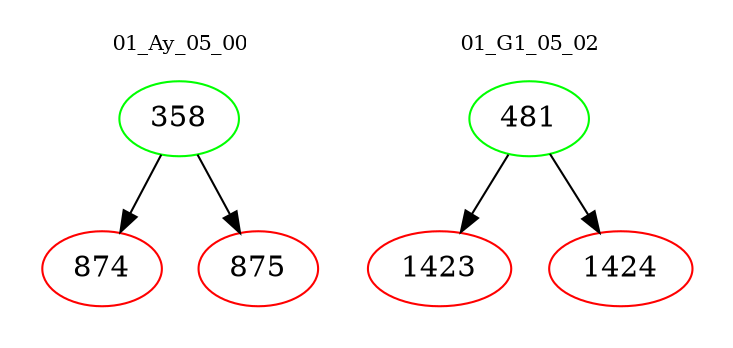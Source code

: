 digraph{
subgraph cluster_0 {
color = white
label = "01_Ay_05_00";
fontsize=10;
T0_358 [label="358", color="green"]
T0_358 -> T0_874 [color="black"]
T0_874 [label="874", color="red"]
T0_358 -> T0_875 [color="black"]
T0_875 [label="875", color="red"]
}
subgraph cluster_1 {
color = white
label = "01_G1_05_02";
fontsize=10;
T1_481 [label="481", color="green"]
T1_481 -> T1_1423 [color="black"]
T1_1423 [label="1423", color="red"]
T1_481 -> T1_1424 [color="black"]
T1_1424 [label="1424", color="red"]
}
}
